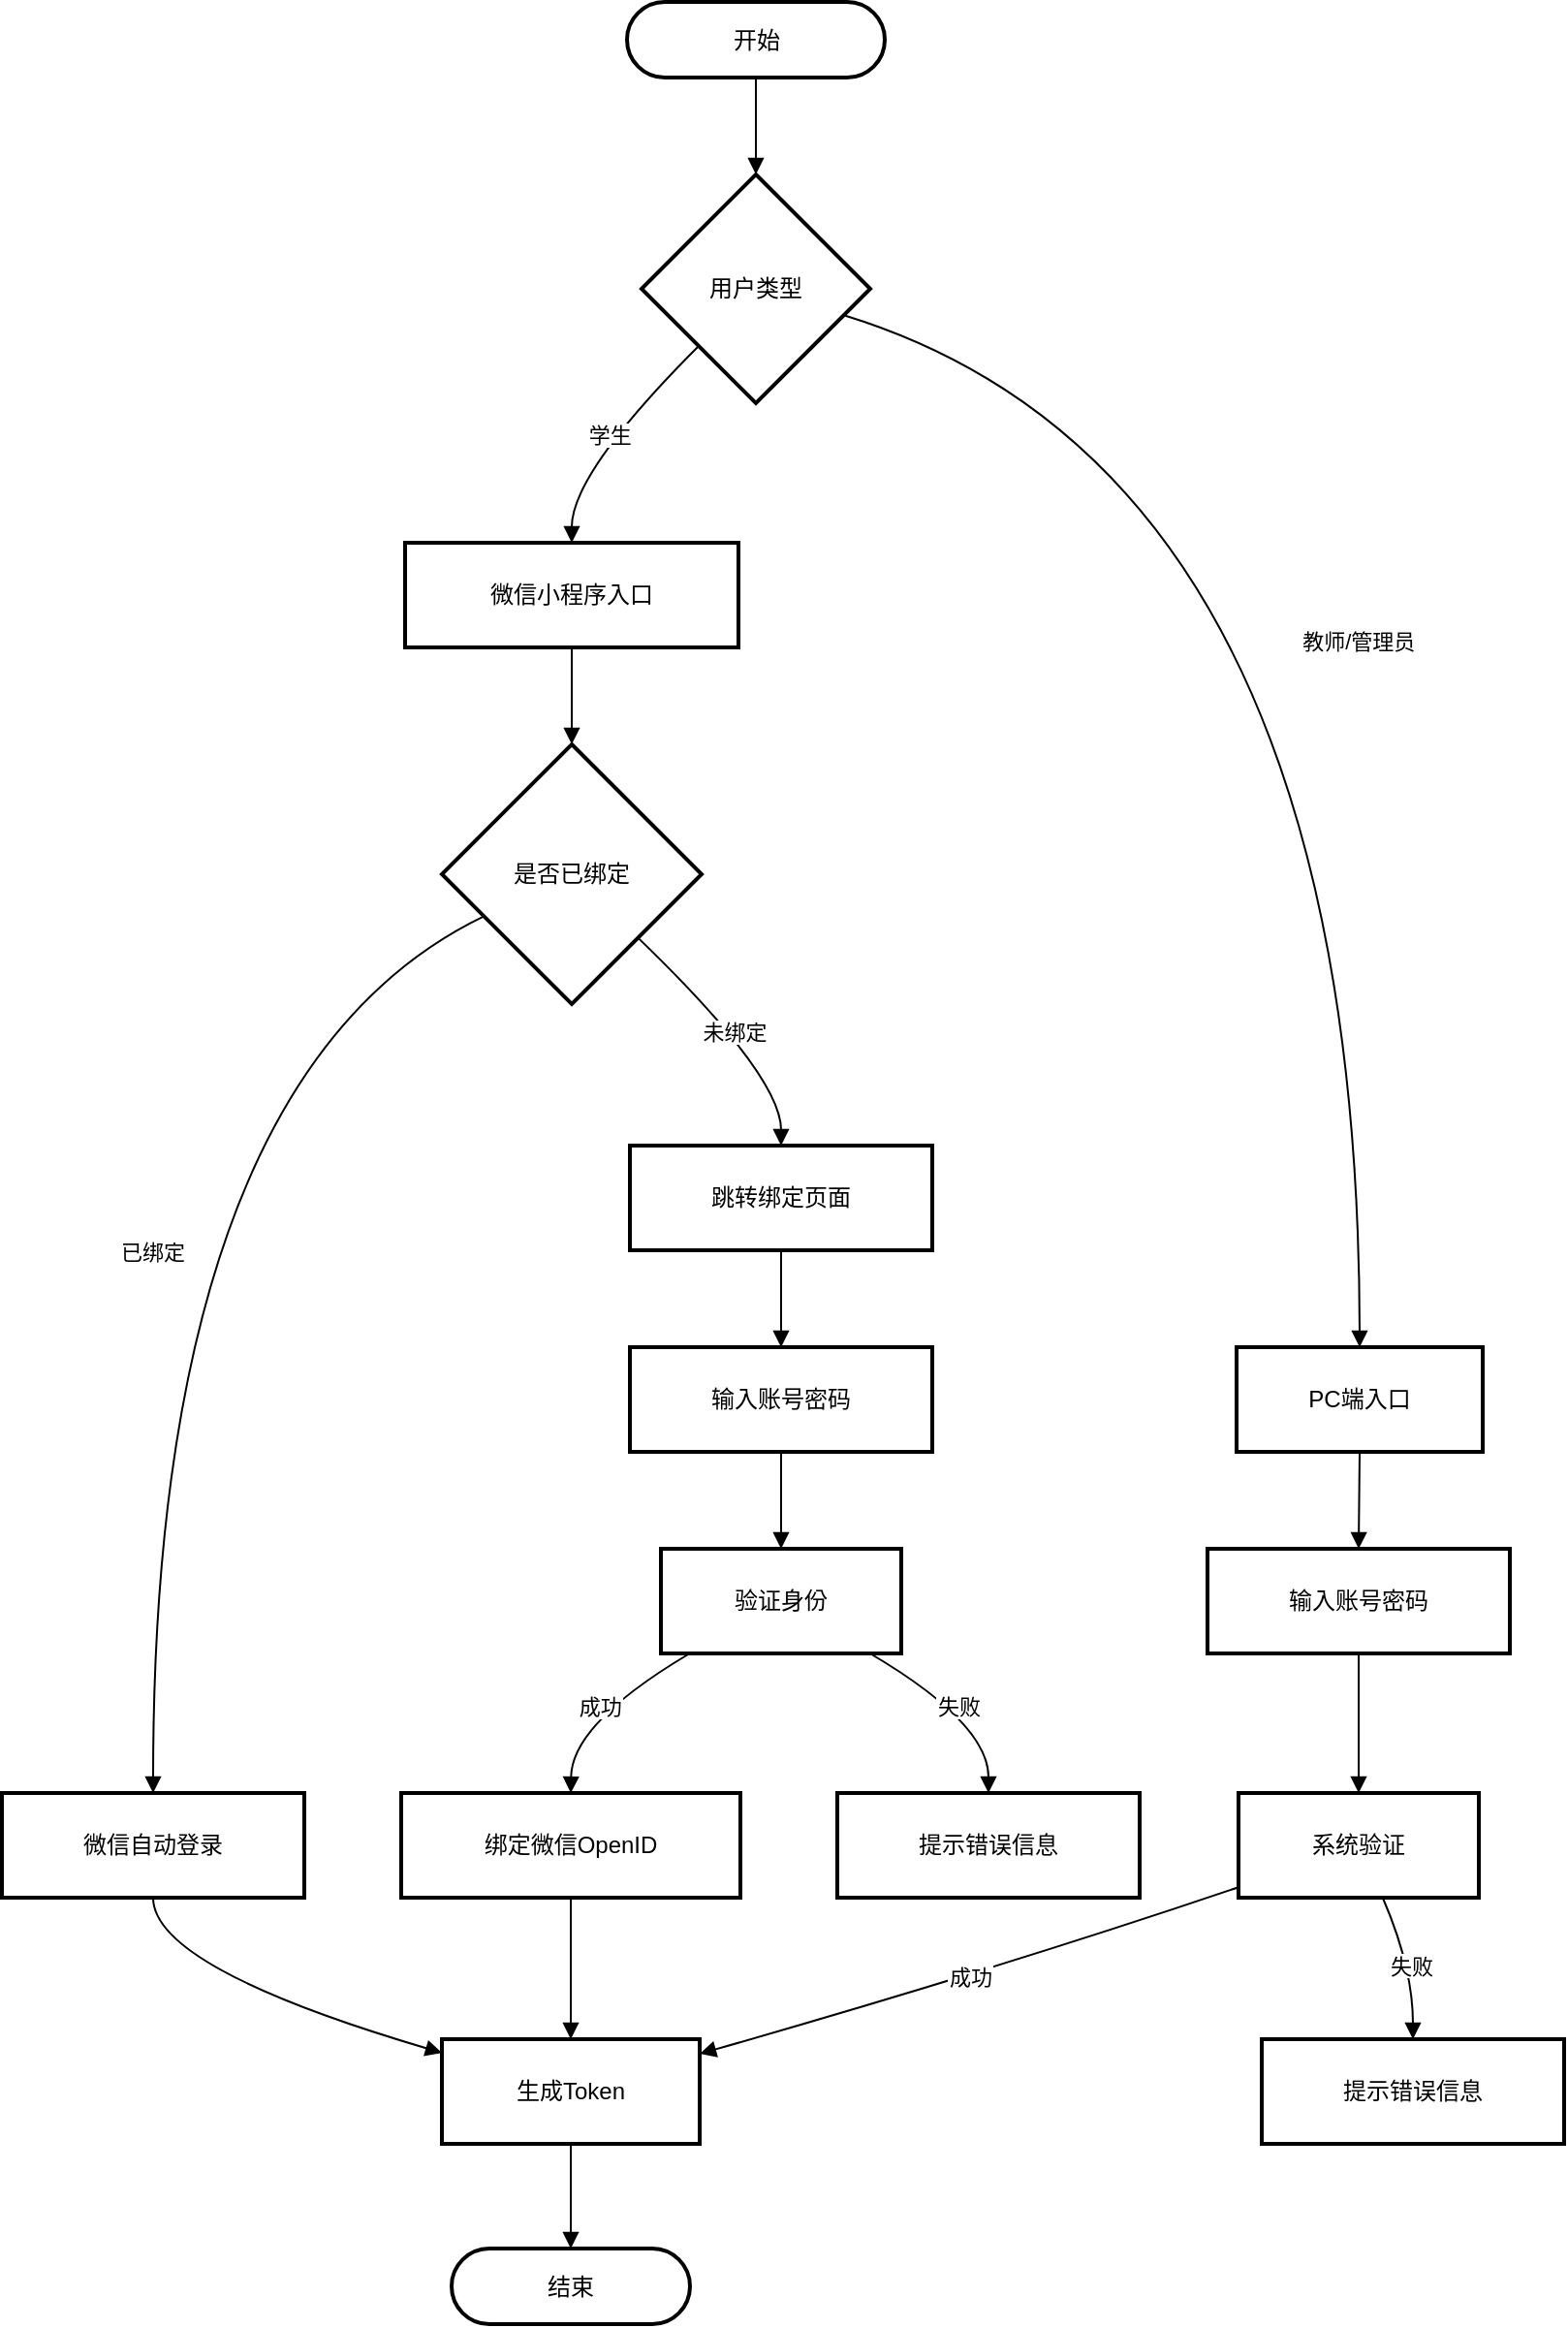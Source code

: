 <mxfile version="27.0.2">
  <diagram name="第 1 页" id="mjlzONZ-il4AIv4Wk3vn">
    <mxGraphModel dx="1603" dy="1111" grid="0" gridSize="10" guides="1" tooltips="1" connect="1" arrows="1" fold="1" page="0" pageScale="1" pageWidth="827" pageHeight="1169" math="0" shadow="0">
      <root>
        <mxCell id="0" />
        <mxCell id="1" parent="0" />
        <mxCell id="Nj-z_g3joPaQe4eLbE7k-52" value="开始" style="rounded=1;whiteSpace=wrap;arcSize=50;strokeWidth=2;" vertex="1" parent="1">
          <mxGeometry x="342.5" y="20" width="133" height="39" as="geometry" />
        </mxCell>
        <mxCell id="Nj-z_g3joPaQe4eLbE7k-53" value="用户类型" style="rhombus;strokeWidth=2;whiteSpace=wrap;" vertex="1" parent="1">
          <mxGeometry x="350" y="109" width="118" height="118" as="geometry" />
        </mxCell>
        <mxCell id="Nj-z_g3joPaQe4eLbE7k-54" value="微信小程序入口" style="whiteSpace=wrap;strokeWidth=2;" vertex="1" parent="1">
          <mxGeometry x="228" y="299" width="172" height="54" as="geometry" />
        </mxCell>
        <mxCell id="Nj-z_g3joPaQe4eLbE7k-55" value="PC端入口" style="whiteSpace=wrap;strokeWidth=2;" vertex="1" parent="1">
          <mxGeometry x="657" y="714" width="127" height="54" as="geometry" />
        </mxCell>
        <mxCell id="Nj-z_g3joPaQe4eLbE7k-56" value="是否已绑定" style="rhombus;strokeWidth=2;whiteSpace=wrap;" vertex="1" parent="1">
          <mxGeometry x="247" y="403" width="134" height="134" as="geometry" />
        </mxCell>
        <mxCell id="Nj-z_g3joPaQe4eLbE7k-57" value="微信自动登录" style="whiteSpace=wrap;strokeWidth=2;" vertex="1" parent="1">
          <mxGeometry x="20" y="944" width="156" height="54" as="geometry" />
        </mxCell>
        <mxCell id="Nj-z_g3joPaQe4eLbE7k-58" value="跳转绑定页面" style="whiteSpace=wrap;strokeWidth=2;" vertex="1" parent="1">
          <mxGeometry x="344" y="610" width="156" height="54" as="geometry" />
        </mxCell>
        <mxCell id="Nj-z_g3joPaQe4eLbE7k-59" value="输入账号密码" style="whiteSpace=wrap;strokeWidth=2;" vertex="1" parent="1">
          <mxGeometry x="344" y="714" width="156" height="54" as="geometry" />
        </mxCell>
        <mxCell id="Nj-z_g3joPaQe4eLbE7k-60" value="验证身份" style="whiteSpace=wrap;strokeWidth=2;" vertex="1" parent="1">
          <mxGeometry x="360" y="818" width="124" height="54" as="geometry" />
        </mxCell>
        <mxCell id="Nj-z_g3joPaQe4eLbE7k-61" value="绑定微信OpenID" style="whiteSpace=wrap;strokeWidth=2;" vertex="1" parent="1">
          <mxGeometry x="226" y="944" width="175" height="54" as="geometry" />
        </mxCell>
        <mxCell id="Nj-z_g3joPaQe4eLbE7k-62" value="提示错误信息" style="whiteSpace=wrap;strokeWidth=2;" vertex="1" parent="1">
          <mxGeometry x="451" y="944" width="156" height="54" as="geometry" />
        </mxCell>
        <mxCell id="Nj-z_g3joPaQe4eLbE7k-63" value="输入账号密码" style="whiteSpace=wrap;strokeWidth=2;" vertex="1" parent="1">
          <mxGeometry x="642" y="818" width="156" height="54" as="geometry" />
        </mxCell>
        <mxCell id="Nj-z_g3joPaQe4eLbE7k-64" value="系统验证" style="whiteSpace=wrap;strokeWidth=2;" vertex="1" parent="1">
          <mxGeometry x="658" y="944" width="124" height="54" as="geometry" />
        </mxCell>
        <mxCell id="Nj-z_g3joPaQe4eLbE7k-65" value="生成Token" style="whiteSpace=wrap;strokeWidth=2;" vertex="1" parent="1">
          <mxGeometry x="247" y="1071" width="133" height="54" as="geometry" />
        </mxCell>
        <mxCell id="Nj-z_g3joPaQe4eLbE7k-66" value="提示错误信息" style="whiteSpace=wrap;strokeWidth=2;" vertex="1" parent="1">
          <mxGeometry x="670" y="1071" width="156" height="54" as="geometry" />
        </mxCell>
        <mxCell id="Nj-z_g3joPaQe4eLbE7k-67" value="结束" style="rounded=1;whiteSpace=wrap;arcSize=50;strokeWidth=2;" vertex="1" parent="1">
          <mxGeometry x="252" y="1179" width="123" height="39" as="geometry" />
        </mxCell>
        <mxCell id="Nj-z_g3joPaQe4eLbE7k-68" value="" style="curved=1;startArrow=none;endArrow=block;exitX=0.5;exitY=1;entryX=0.5;entryY=0;rounded=0;" edge="1" parent="1" source="Nj-z_g3joPaQe4eLbE7k-52" target="Nj-z_g3joPaQe4eLbE7k-53">
          <mxGeometry relative="1" as="geometry">
            <Array as="points" />
          </mxGeometry>
        </mxCell>
        <mxCell id="Nj-z_g3joPaQe4eLbE7k-69" value="学生" style="curved=1;startArrow=none;endArrow=block;exitX=0;exitY=1;entryX=0.5;entryY=0.01;rounded=0;" edge="1" parent="1" source="Nj-z_g3joPaQe4eLbE7k-53" target="Nj-z_g3joPaQe4eLbE7k-54">
          <mxGeometry relative="1" as="geometry">
            <Array as="points">
              <mxPoint x="314" y="263" />
            </Array>
          </mxGeometry>
        </mxCell>
        <mxCell id="Nj-z_g3joPaQe4eLbE7k-70" value="教师/管理员" style="curved=1;startArrow=none;endArrow=block;exitX=1;exitY=0.65;entryX=0.5;entryY=0;rounded=0;" edge="1" parent="1" source="Nj-z_g3joPaQe4eLbE7k-53" target="Nj-z_g3joPaQe4eLbE7k-55">
          <mxGeometry relative="1" as="geometry">
            <Array as="points">
              <mxPoint x="720" y="263" />
            </Array>
          </mxGeometry>
        </mxCell>
        <mxCell id="Nj-z_g3joPaQe4eLbE7k-71" value="" style="curved=1;startArrow=none;endArrow=block;exitX=0.5;exitY=1.01;entryX=0.5;entryY=0;rounded=0;" edge="1" parent="1" source="Nj-z_g3joPaQe4eLbE7k-54" target="Nj-z_g3joPaQe4eLbE7k-56">
          <mxGeometry relative="1" as="geometry">
            <Array as="points" />
          </mxGeometry>
        </mxCell>
        <mxCell id="Nj-z_g3joPaQe4eLbE7k-72" value="已绑定" style="curved=1;startArrow=none;endArrow=block;exitX=0;exitY=0.74;entryX=0.5;entryY=0;rounded=0;" edge="1" parent="1" source="Nj-z_g3joPaQe4eLbE7k-56" target="Nj-z_g3joPaQe4eLbE7k-57">
          <mxGeometry relative="1" as="geometry">
            <Array as="points">
              <mxPoint x="98" y="574" />
            </Array>
          </mxGeometry>
        </mxCell>
        <mxCell id="Nj-z_g3joPaQe4eLbE7k-73" value="未绑定" style="curved=1;startArrow=none;endArrow=block;exitX=1;exitY=0.98;entryX=0.5;entryY=0;rounded=0;" edge="1" parent="1" source="Nj-z_g3joPaQe4eLbE7k-56" target="Nj-z_g3joPaQe4eLbE7k-58">
          <mxGeometry relative="1" as="geometry">
            <Array as="points">
              <mxPoint x="422" y="574" />
            </Array>
          </mxGeometry>
        </mxCell>
        <mxCell id="Nj-z_g3joPaQe4eLbE7k-74" value="" style="curved=1;startArrow=none;endArrow=block;exitX=0.5;exitY=1;entryX=0.5;entryY=0;rounded=0;" edge="1" parent="1" source="Nj-z_g3joPaQe4eLbE7k-58" target="Nj-z_g3joPaQe4eLbE7k-59">
          <mxGeometry relative="1" as="geometry">
            <Array as="points" />
          </mxGeometry>
        </mxCell>
        <mxCell id="Nj-z_g3joPaQe4eLbE7k-75" value="" style="curved=1;startArrow=none;endArrow=block;exitX=0.5;exitY=1;entryX=0.5;entryY=0;rounded=0;" edge="1" parent="1" source="Nj-z_g3joPaQe4eLbE7k-59" target="Nj-z_g3joPaQe4eLbE7k-60">
          <mxGeometry relative="1" as="geometry">
            <Array as="points" />
          </mxGeometry>
        </mxCell>
        <mxCell id="Nj-z_g3joPaQe4eLbE7k-76" value="成功" style="curved=1;startArrow=none;endArrow=block;exitX=0.12;exitY=1;entryX=0.5;entryY=0;rounded=0;" edge="1" parent="1" source="Nj-z_g3joPaQe4eLbE7k-60" target="Nj-z_g3joPaQe4eLbE7k-61">
          <mxGeometry relative="1" as="geometry">
            <Array as="points">
              <mxPoint x="314" y="908" />
            </Array>
          </mxGeometry>
        </mxCell>
        <mxCell id="Nj-z_g3joPaQe4eLbE7k-77" value="失败" style="curved=1;startArrow=none;endArrow=block;exitX=0.87;exitY=1;entryX=0.5;entryY=0;rounded=0;" edge="1" parent="1" source="Nj-z_g3joPaQe4eLbE7k-60" target="Nj-z_g3joPaQe4eLbE7k-62">
          <mxGeometry relative="1" as="geometry">
            <Array as="points">
              <mxPoint x="529" y="908" />
            </Array>
          </mxGeometry>
        </mxCell>
        <mxCell id="Nj-z_g3joPaQe4eLbE7k-78" value="" style="curved=1;startArrow=none;endArrow=block;exitX=0.5;exitY=1;entryX=0.5;entryY=0;rounded=0;" edge="1" parent="1" source="Nj-z_g3joPaQe4eLbE7k-55" target="Nj-z_g3joPaQe4eLbE7k-63">
          <mxGeometry relative="1" as="geometry">
            <Array as="points" />
          </mxGeometry>
        </mxCell>
        <mxCell id="Nj-z_g3joPaQe4eLbE7k-79" value="" style="curved=1;startArrow=none;endArrow=block;exitX=0.5;exitY=1;entryX=0.5;entryY=0;rounded=0;" edge="1" parent="1" source="Nj-z_g3joPaQe4eLbE7k-63" target="Nj-z_g3joPaQe4eLbE7k-64">
          <mxGeometry relative="1" as="geometry">
            <Array as="points" />
          </mxGeometry>
        </mxCell>
        <mxCell id="Nj-z_g3joPaQe4eLbE7k-80" value="成功" style="curved=1;startArrow=none;endArrow=block;exitX=0;exitY=0.9;entryX=1;entryY=0.14;rounded=0;" edge="1" parent="1" source="Nj-z_g3joPaQe4eLbE7k-64" target="Nj-z_g3joPaQe4eLbE7k-65">
          <mxGeometry relative="1" as="geometry">
            <Array as="points">
              <mxPoint x="536" y="1034" />
            </Array>
          </mxGeometry>
        </mxCell>
        <mxCell id="Nj-z_g3joPaQe4eLbE7k-81" value="失败" style="curved=1;startArrow=none;endArrow=block;exitX=0.6;exitY=1;entryX=0.5;entryY=-0.01;rounded=0;" edge="1" parent="1" source="Nj-z_g3joPaQe4eLbE7k-64" target="Nj-z_g3joPaQe4eLbE7k-66">
          <mxGeometry relative="1" as="geometry">
            <Array as="points">
              <mxPoint x="748" y="1034" />
            </Array>
          </mxGeometry>
        </mxCell>
        <mxCell id="Nj-z_g3joPaQe4eLbE7k-82" value="" style="curved=1;startArrow=none;endArrow=block;exitX=0.5;exitY=1;entryX=0;entryY=0.13;rounded=0;" edge="1" parent="1" source="Nj-z_g3joPaQe4eLbE7k-57" target="Nj-z_g3joPaQe4eLbE7k-65">
          <mxGeometry relative="1" as="geometry">
            <Array as="points">
              <mxPoint x="98" y="1034" />
            </Array>
          </mxGeometry>
        </mxCell>
        <mxCell id="Nj-z_g3joPaQe4eLbE7k-83" value="" style="curved=1;startArrow=none;endArrow=block;exitX=0.5;exitY=1;entryX=0.5;entryY=-0.01;rounded=0;" edge="1" parent="1" source="Nj-z_g3joPaQe4eLbE7k-61" target="Nj-z_g3joPaQe4eLbE7k-65">
          <mxGeometry relative="1" as="geometry">
            <Array as="points" />
          </mxGeometry>
        </mxCell>
        <mxCell id="Nj-z_g3joPaQe4eLbE7k-84" value="" style="curved=1;startArrow=none;endArrow=block;exitX=0.5;exitY=0.99;entryX=0.5;entryY=-0.01;rounded=0;" edge="1" parent="1" source="Nj-z_g3joPaQe4eLbE7k-65" target="Nj-z_g3joPaQe4eLbE7k-67">
          <mxGeometry relative="1" as="geometry">
            <Array as="points" />
          </mxGeometry>
        </mxCell>
      </root>
    </mxGraphModel>
  </diagram>
</mxfile>
